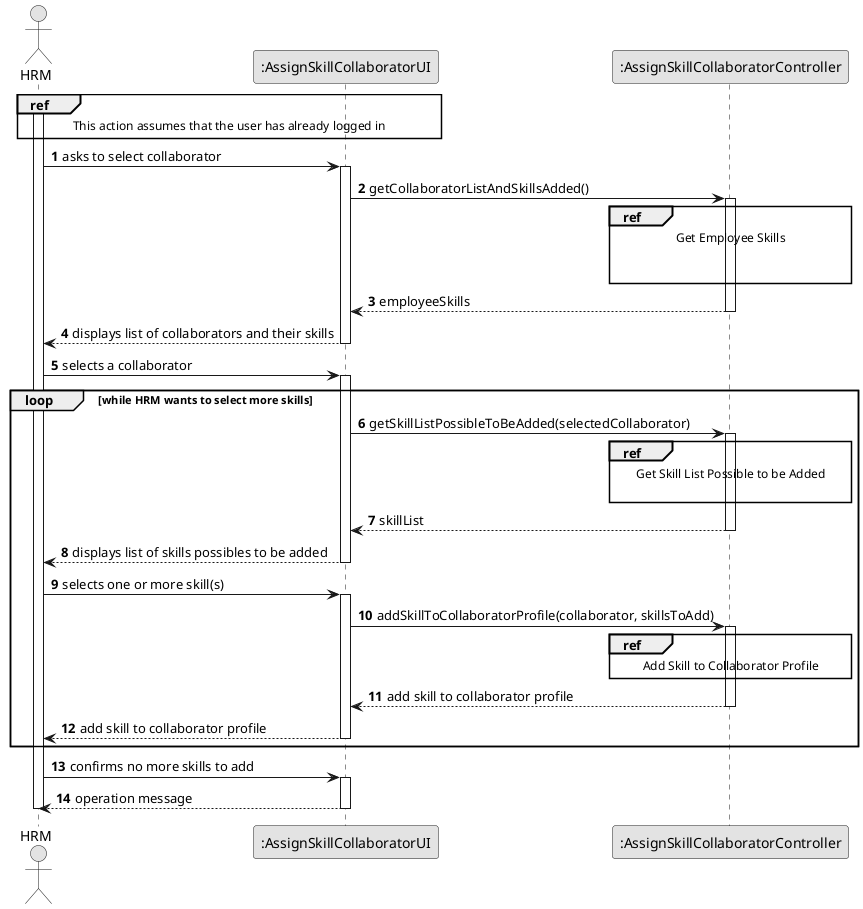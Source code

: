 @startuml
skinparam monochrome true
skinparam packageStyle rectangle
skinparam shadowing false

autonumber

'hide footbox
actor "HRM" as HRM
participant ":AssignSkillCollaboratorUI" as UI
participant ":AssignSkillCollaboratorController" as CTRL



'participant "organization\n:Organization" as ORG


activate HRM
ref over HRM, UI : This action assumes that the user has already logged in
        HRM -> UI : asks to select collaborator

        activate UI

            UI -> CTRL : getCollaboratorListAndSkillsAdded()
                    ref over CTRL
                        Get Employee Skills


                    end ref
            activate CTRL

                CTRL --> UI : employeeSkills
            deactivate CTRL

            UI --> HRM : displays list of collaborators and their skills
        deactivate UI

    HRM -> UI : selects a collaborator
    activate UI
    loop while HRM wants to select more skills


            UI -> CTRL : getSkillListPossibleToBeAdded(selectedCollaborator)
                    ref over CTRL
                        Get Skill List Possible to be Added

                    end ref
            activate CTRL

            CTRL --> UI : skillList
            deactivate CTRL

            UI --> HRM : displays list of skills possibles to be added
                deactivate UI

                HRM -> UI : selects one or more skill(s)
                activate UI

            UI -> CTRL : addSkillToCollaboratorProfile(collaborator, skillsToAdd)
             ref over CTRL
             Add Skill to Collaborator Profile
             end ref
             activate CTRL



                   ' CTRL -> ORG : addSkillToCollaboratorProfile(selectedSkill)
                    'activate ORG
                   ' ORG --> CTRL : add skill to collaborator profile
                    'deactivate ORG
                    CTRL --> UI : add skill to collaborator profile
                    deactivate CTRL
                    UI --> HRM : add skill to collaborator profile
                    deactivate UI
                    end loop
                    HRM -> UI : confirms no more skills to add
                    activate UI
                    UI --> HRM : operation message
                    deactivate UI


deactivate HRM

@enduml